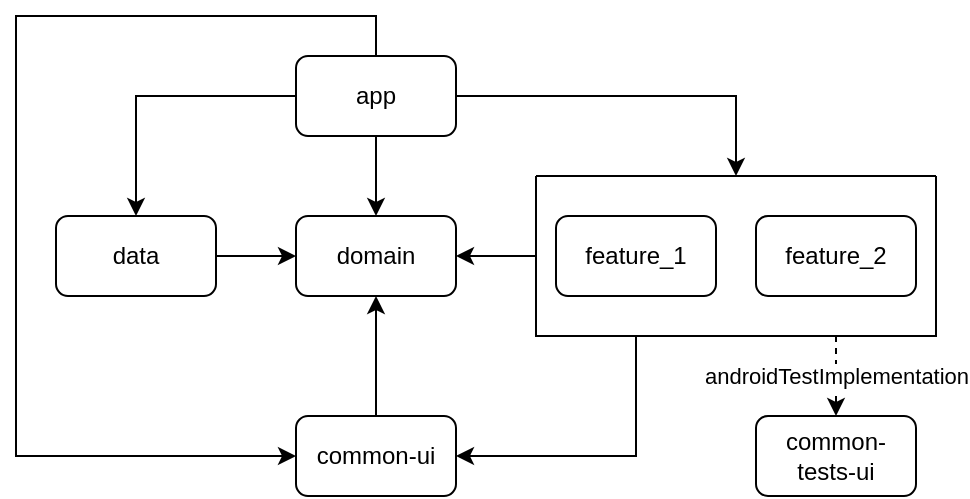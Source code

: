 <mxfile version="21.1.5" type="device">
  <diagram name="Page-1" id="GaNG6oDGA1Vz8KuoANm3">
    <mxGraphModel dx="977" dy="630" grid="1" gridSize="10" guides="1" tooltips="1" connect="1" arrows="1" fold="1" page="1" pageScale="1" pageWidth="850" pageHeight="1100" math="0" shadow="0">
      <root>
        <mxCell id="0" />
        <mxCell id="1" parent="0" />
        <mxCell id="D6WeLkeTT-jsbDda0XaH-23" style="edgeStyle=orthogonalEdgeStyle;rounded=0;orthogonalLoop=1;jettySize=auto;html=1;exitX=0.5;exitY=1;exitDx=0;exitDy=0;entryX=0.5;entryY=0;entryDx=0;entryDy=0;fontFamily=Helvetica;fontSize=11;fontColor=default;" edge="1" parent="1" source="D6WeLkeTT-jsbDda0XaH-1" target="D6WeLkeTT-jsbDda0XaH-5">
          <mxGeometry relative="1" as="geometry" />
        </mxCell>
        <mxCell id="D6WeLkeTT-jsbDda0XaH-24" style="edgeStyle=orthogonalEdgeStyle;rounded=0;orthogonalLoop=1;jettySize=auto;html=1;exitX=0;exitY=0.5;exitDx=0;exitDy=0;entryX=0.5;entryY=0;entryDx=0;entryDy=0;fontFamily=Helvetica;fontSize=11;fontColor=default;" edge="1" parent="1" source="D6WeLkeTT-jsbDda0XaH-1" target="D6WeLkeTT-jsbDda0XaH-4">
          <mxGeometry relative="1" as="geometry" />
        </mxCell>
        <mxCell id="D6WeLkeTT-jsbDda0XaH-25" style="edgeStyle=orthogonalEdgeStyle;rounded=0;orthogonalLoop=1;jettySize=auto;html=1;exitX=1;exitY=0.5;exitDx=0;exitDy=0;entryX=0.5;entryY=0;entryDx=0;entryDy=0;fontFamily=Helvetica;fontSize=11;fontColor=default;" edge="1" parent="1" source="D6WeLkeTT-jsbDda0XaH-1" target="D6WeLkeTT-jsbDda0XaH-6">
          <mxGeometry relative="1" as="geometry" />
        </mxCell>
        <mxCell id="D6WeLkeTT-jsbDda0XaH-26" style="edgeStyle=orthogonalEdgeStyle;rounded=0;orthogonalLoop=1;jettySize=auto;html=1;exitX=0.5;exitY=0;exitDx=0;exitDy=0;entryX=0;entryY=0.5;entryDx=0;entryDy=0;fontFamily=Helvetica;fontSize=11;fontColor=default;" edge="1" parent="1" source="D6WeLkeTT-jsbDda0XaH-1" target="D6WeLkeTT-jsbDda0XaH-2">
          <mxGeometry relative="1" as="geometry">
            <Array as="points">
              <mxPoint x="360" y="140" />
              <mxPoint x="180" y="140" />
              <mxPoint x="180" y="360" />
            </Array>
          </mxGeometry>
        </mxCell>
        <mxCell id="D6WeLkeTT-jsbDda0XaH-1" value="app" style="rounded=1;whiteSpace=wrap;html=1;" vertex="1" parent="1">
          <mxGeometry x="320" y="160" width="80" height="40" as="geometry" />
        </mxCell>
        <mxCell id="D6WeLkeTT-jsbDda0XaH-27" style="edgeStyle=orthogonalEdgeStyle;rounded=0;orthogonalLoop=1;jettySize=auto;html=1;exitX=0.5;exitY=0;exitDx=0;exitDy=0;entryX=0.5;entryY=1;entryDx=0;entryDy=0;fontFamily=Helvetica;fontSize=11;fontColor=default;" edge="1" parent="1" source="D6WeLkeTT-jsbDda0XaH-2" target="D6WeLkeTT-jsbDda0XaH-5">
          <mxGeometry relative="1" as="geometry" />
        </mxCell>
        <mxCell id="D6WeLkeTT-jsbDda0XaH-2" value="common-ui" style="rounded=1;whiteSpace=wrap;html=1;" vertex="1" parent="1">
          <mxGeometry x="320" y="340" width="80" height="40" as="geometry" />
        </mxCell>
        <mxCell id="D6WeLkeTT-jsbDda0XaH-3" value="common-tests-ui" style="rounded=1;whiteSpace=wrap;html=1;" vertex="1" parent="1">
          <mxGeometry x="550" y="340" width="80" height="40" as="geometry" />
        </mxCell>
        <mxCell id="D6WeLkeTT-jsbDda0XaH-17" style="edgeStyle=orthogonalEdgeStyle;rounded=0;orthogonalLoop=1;jettySize=auto;html=1;exitX=1;exitY=0.5;exitDx=0;exitDy=0;entryX=0;entryY=0.5;entryDx=0;entryDy=0;" edge="1" parent="1" source="D6WeLkeTT-jsbDda0XaH-4" target="D6WeLkeTT-jsbDda0XaH-5">
          <mxGeometry relative="1" as="geometry" />
        </mxCell>
        <mxCell id="D6WeLkeTT-jsbDda0XaH-4" value="data" style="rounded=1;whiteSpace=wrap;html=1;" vertex="1" parent="1">
          <mxGeometry x="200" y="240" width="80" height="40" as="geometry" />
        </mxCell>
        <mxCell id="D6WeLkeTT-jsbDda0XaH-5" value="domain" style="rounded=1;whiteSpace=wrap;html=1;" vertex="1" parent="1">
          <mxGeometry x="320" y="240" width="80" height="40" as="geometry" />
        </mxCell>
        <mxCell id="D6WeLkeTT-jsbDda0XaH-16" style="edgeStyle=orthogonalEdgeStyle;rounded=0;orthogonalLoop=1;jettySize=auto;html=1;exitX=0;exitY=0.5;exitDx=0;exitDy=0;entryX=1;entryY=0.5;entryDx=0;entryDy=0;" edge="1" parent="1" source="D6WeLkeTT-jsbDda0XaH-6" target="D6WeLkeTT-jsbDda0XaH-5">
          <mxGeometry relative="1" as="geometry" />
        </mxCell>
        <mxCell id="D6WeLkeTT-jsbDda0XaH-21" style="edgeStyle=orthogonalEdgeStyle;rounded=0;orthogonalLoop=1;jettySize=auto;html=1;exitX=0.25;exitY=1;exitDx=0;exitDy=0;entryX=1;entryY=0.5;entryDx=0;entryDy=0;fontFamily=Helvetica;fontSize=11;fontColor=default;" edge="1" parent="1" source="D6WeLkeTT-jsbDda0XaH-6" target="D6WeLkeTT-jsbDda0XaH-2">
          <mxGeometry relative="1" as="geometry" />
        </mxCell>
        <mxCell id="D6WeLkeTT-jsbDda0XaH-22" value="androidTestImplementation" style="edgeStyle=orthogonalEdgeStyle;rounded=0;orthogonalLoop=1;jettySize=auto;html=1;exitX=0.75;exitY=1;exitDx=0;exitDy=0;entryX=0.5;entryY=0;entryDx=0;entryDy=0;fontFamily=Helvetica;fontSize=11;fontColor=default;dashed=1;" edge="1" parent="1" source="D6WeLkeTT-jsbDda0XaH-6" target="D6WeLkeTT-jsbDda0XaH-3">
          <mxGeometry relative="1" as="geometry" />
        </mxCell>
        <mxCell id="D6WeLkeTT-jsbDda0XaH-6" value="" style="swimlane;startSize=0;" vertex="1" parent="1">
          <mxGeometry x="440" y="220" width="200" height="80" as="geometry">
            <mxRectangle x="600" y="240" width="80" height="40" as="alternateBounds" />
          </mxGeometry>
        </mxCell>
        <mxCell id="D6WeLkeTT-jsbDda0XaH-10" value="feature_1" style="rounded=1;whiteSpace=wrap;html=1;" vertex="1" parent="D6WeLkeTT-jsbDda0XaH-6">
          <mxGeometry x="10" y="20" width="80" height="40" as="geometry" />
        </mxCell>
        <mxCell id="D6WeLkeTT-jsbDda0XaH-11" value="feature_2" style="rounded=1;whiteSpace=wrap;html=1;" vertex="1" parent="D6WeLkeTT-jsbDda0XaH-6">
          <mxGeometry x="110" y="20" width="80" height="40" as="geometry" />
        </mxCell>
      </root>
    </mxGraphModel>
  </diagram>
</mxfile>
